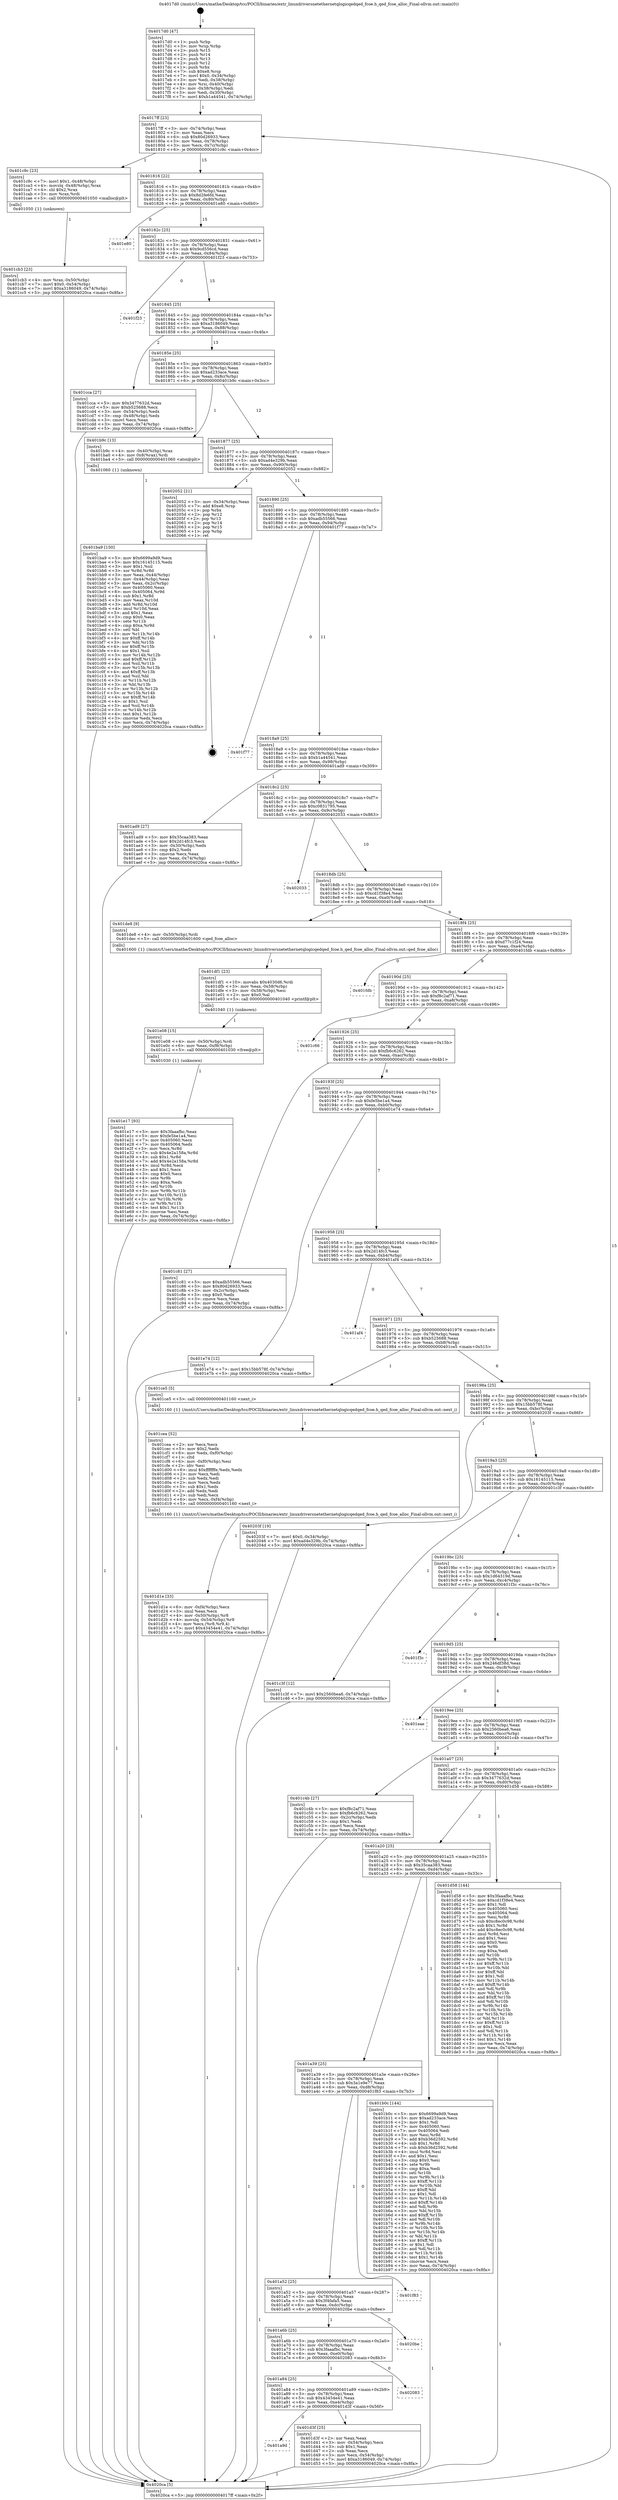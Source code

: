 digraph "0x4017d0" {
  label = "0x4017d0 (/mnt/c/Users/mathe/Desktop/tcc/POCII/binaries/extr_linuxdriversnetethernetqlogicqedqed_fcoe.h_qed_fcoe_alloc_Final-ollvm.out::main(0))"
  labelloc = "t"
  node[shape=record]

  Entry [label="",width=0.3,height=0.3,shape=circle,fillcolor=black,style=filled]
  "0x4017ff" [label="{
     0x4017ff [23]\l
     | [instrs]\l
     &nbsp;&nbsp;0x4017ff \<+3\>: mov -0x74(%rbp),%eax\l
     &nbsp;&nbsp;0x401802 \<+2\>: mov %eax,%ecx\l
     &nbsp;&nbsp;0x401804 \<+6\>: sub $0x80d26933,%ecx\l
     &nbsp;&nbsp;0x40180a \<+3\>: mov %eax,-0x78(%rbp)\l
     &nbsp;&nbsp;0x40180d \<+3\>: mov %ecx,-0x7c(%rbp)\l
     &nbsp;&nbsp;0x401810 \<+6\>: je 0000000000401c9c \<main+0x4cc\>\l
  }"]
  "0x401c9c" [label="{
     0x401c9c [23]\l
     | [instrs]\l
     &nbsp;&nbsp;0x401c9c \<+7\>: movl $0x1,-0x48(%rbp)\l
     &nbsp;&nbsp;0x401ca3 \<+4\>: movslq -0x48(%rbp),%rax\l
     &nbsp;&nbsp;0x401ca7 \<+4\>: shl $0x2,%rax\l
     &nbsp;&nbsp;0x401cab \<+3\>: mov %rax,%rdi\l
     &nbsp;&nbsp;0x401cae \<+5\>: call 0000000000401050 \<malloc@plt\>\l
     | [calls]\l
     &nbsp;&nbsp;0x401050 \{1\} (unknown)\l
  }"]
  "0x401816" [label="{
     0x401816 [22]\l
     | [instrs]\l
     &nbsp;&nbsp;0x401816 \<+5\>: jmp 000000000040181b \<main+0x4b\>\l
     &nbsp;&nbsp;0x40181b \<+3\>: mov -0x78(%rbp),%eax\l
     &nbsp;&nbsp;0x40181e \<+5\>: sub $0x8d2fe6fd,%eax\l
     &nbsp;&nbsp;0x401823 \<+3\>: mov %eax,-0x80(%rbp)\l
     &nbsp;&nbsp;0x401826 \<+6\>: je 0000000000401e80 \<main+0x6b0\>\l
  }"]
  Exit [label="",width=0.3,height=0.3,shape=circle,fillcolor=black,style=filled,peripheries=2]
  "0x401e80" [label="{
     0x401e80\l
  }", style=dashed]
  "0x40182c" [label="{
     0x40182c [25]\l
     | [instrs]\l
     &nbsp;&nbsp;0x40182c \<+5\>: jmp 0000000000401831 \<main+0x61\>\l
     &nbsp;&nbsp;0x401831 \<+3\>: mov -0x78(%rbp),%eax\l
     &nbsp;&nbsp;0x401834 \<+5\>: sub $0x9cd556cd,%eax\l
     &nbsp;&nbsp;0x401839 \<+6\>: mov %eax,-0x84(%rbp)\l
     &nbsp;&nbsp;0x40183f \<+6\>: je 0000000000401f23 \<main+0x753\>\l
  }"]
  "0x401e17" [label="{
     0x401e17 [93]\l
     | [instrs]\l
     &nbsp;&nbsp;0x401e17 \<+5\>: mov $0x3faaafbc,%eax\l
     &nbsp;&nbsp;0x401e1c \<+5\>: mov $0xfe5be1a4,%esi\l
     &nbsp;&nbsp;0x401e21 \<+7\>: mov 0x405060,%ecx\l
     &nbsp;&nbsp;0x401e28 \<+7\>: mov 0x405064,%edx\l
     &nbsp;&nbsp;0x401e2f \<+3\>: mov %ecx,%r8d\l
     &nbsp;&nbsp;0x401e32 \<+7\>: sub $0x4e2a158a,%r8d\l
     &nbsp;&nbsp;0x401e39 \<+4\>: sub $0x1,%r8d\l
     &nbsp;&nbsp;0x401e3d \<+7\>: add $0x4e2a158a,%r8d\l
     &nbsp;&nbsp;0x401e44 \<+4\>: imul %r8d,%ecx\l
     &nbsp;&nbsp;0x401e48 \<+3\>: and $0x1,%ecx\l
     &nbsp;&nbsp;0x401e4b \<+3\>: cmp $0x0,%ecx\l
     &nbsp;&nbsp;0x401e4e \<+4\>: sete %r9b\l
     &nbsp;&nbsp;0x401e52 \<+3\>: cmp $0xa,%edx\l
     &nbsp;&nbsp;0x401e55 \<+4\>: setl %r10b\l
     &nbsp;&nbsp;0x401e59 \<+3\>: mov %r9b,%r11b\l
     &nbsp;&nbsp;0x401e5c \<+3\>: and %r10b,%r11b\l
     &nbsp;&nbsp;0x401e5f \<+3\>: xor %r10b,%r9b\l
     &nbsp;&nbsp;0x401e62 \<+3\>: or %r9b,%r11b\l
     &nbsp;&nbsp;0x401e65 \<+4\>: test $0x1,%r11b\l
     &nbsp;&nbsp;0x401e69 \<+3\>: cmovne %esi,%eax\l
     &nbsp;&nbsp;0x401e6c \<+3\>: mov %eax,-0x74(%rbp)\l
     &nbsp;&nbsp;0x401e6f \<+5\>: jmp 00000000004020ca \<main+0x8fa\>\l
  }"]
  "0x401f23" [label="{
     0x401f23\l
  }", style=dashed]
  "0x401845" [label="{
     0x401845 [25]\l
     | [instrs]\l
     &nbsp;&nbsp;0x401845 \<+5\>: jmp 000000000040184a \<main+0x7a\>\l
     &nbsp;&nbsp;0x40184a \<+3\>: mov -0x78(%rbp),%eax\l
     &nbsp;&nbsp;0x40184d \<+5\>: sub $0xa3186049,%eax\l
     &nbsp;&nbsp;0x401852 \<+6\>: mov %eax,-0x88(%rbp)\l
     &nbsp;&nbsp;0x401858 \<+6\>: je 0000000000401cca \<main+0x4fa\>\l
  }"]
  "0x401e08" [label="{
     0x401e08 [15]\l
     | [instrs]\l
     &nbsp;&nbsp;0x401e08 \<+4\>: mov -0x50(%rbp),%rdi\l
     &nbsp;&nbsp;0x401e0c \<+6\>: mov %eax,-0xf8(%rbp)\l
     &nbsp;&nbsp;0x401e12 \<+5\>: call 0000000000401030 \<free@plt\>\l
     | [calls]\l
     &nbsp;&nbsp;0x401030 \{1\} (unknown)\l
  }"]
  "0x401cca" [label="{
     0x401cca [27]\l
     | [instrs]\l
     &nbsp;&nbsp;0x401cca \<+5\>: mov $0x3477632d,%eax\l
     &nbsp;&nbsp;0x401ccf \<+5\>: mov $0xb525688,%ecx\l
     &nbsp;&nbsp;0x401cd4 \<+3\>: mov -0x54(%rbp),%edx\l
     &nbsp;&nbsp;0x401cd7 \<+3\>: cmp -0x48(%rbp),%edx\l
     &nbsp;&nbsp;0x401cda \<+3\>: cmovl %ecx,%eax\l
     &nbsp;&nbsp;0x401cdd \<+3\>: mov %eax,-0x74(%rbp)\l
     &nbsp;&nbsp;0x401ce0 \<+5\>: jmp 00000000004020ca \<main+0x8fa\>\l
  }"]
  "0x40185e" [label="{
     0x40185e [25]\l
     | [instrs]\l
     &nbsp;&nbsp;0x40185e \<+5\>: jmp 0000000000401863 \<main+0x93\>\l
     &nbsp;&nbsp;0x401863 \<+3\>: mov -0x78(%rbp),%eax\l
     &nbsp;&nbsp;0x401866 \<+5\>: sub $0xad233ace,%eax\l
     &nbsp;&nbsp;0x40186b \<+6\>: mov %eax,-0x8c(%rbp)\l
     &nbsp;&nbsp;0x401871 \<+6\>: je 0000000000401b9c \<main+0x3cc\>\l
  }"]
  "0x401df1" [label="{
     0x401df1 [23]\l
     | [instrs]\l
     &nbsp;&nbsp;0x401df1 \<+10\>: movabs $0x4030d6,%rdi\l
     &nbsp;&nbsp;0x401dfb \<+3\>: mov %eax,-0x58(%rbp)\l
     &nbsp;&nbsp;0x401dfe \<+3\>: mov -0x58(%rbp),%esi\l
     &nbsp;&nbsp;0x401e01 \<+2\>: mov $0x0,%al\l
     &nbsp;&nbsp;0x401e03 \<+5\>: call 0000000000401040 \<printf@plt\>\l
     | [calls]\l
     &nbsp;&nbsp;0x401040 \{1\} (unknown)\l
  }"]
  "0x401b9c" [label="{
     0x401b9c [13]\l
     | [instrs]\l
     &nbsp;&nbsp;0x401b9c \<+4\>: mov -0x40(%rbp),%rax\l
     &nbsp;&nbsp;0x401ba0 \<+4\>: mov 0x8(%rax),%rdi\l
     &nbsp;&nbsp;0x401ba4 \<+5\>: call 0000000000401060 \<atoi@plt\>\l
     | [calls]\l
     &nbsp;&nbsp;0x401060 \{1\} (unknown)\l
  }"]
  "0x401877" [label="{
     0x401877 [25]\l
     | [instrs]\l
     &nbsp;&nbsp;0x401877 \<+5\>: jmp 000000000040187c \<main+0xac\>\l
     &nbsp;&nbsp;0x40187c \<+3\>: mov -0x78(%rbp),%eax\l
     &nbsp;&nbsp;0x40187f \<+5\>: sub $0xad4e329b,%eax\l
     &nbsp;&nbsp;0x401884 \<+6\>: mov %eax,-0x90(%rbp)\l
     &nbsp;&nbsp;0x40188a \<+6\>: je 0000000000402052 \<main+0x882\>\l
  }"]
  "0x401a9d" [label="{
     0x401a9d\l
  }", style=dashed]
  "0x402052" [label="{
     0x402052 [21]\l
     | [instrs]\l
     &nbsp;&nbsp;0x402052 \<+3\>: mov -0x34(%rbp),%eax\l
     &nbsp;&nbsp;0x402055 \<+7\>: add $0xe8,%rsp\l
     &nbsp;&nbsp;0x40205c \<+1\>: pop %rbx\l
     &nbsp;&nbsp;0x40205d \<+2\>: pop %r12\l
     &nbsp;&nbsp;0x40205f \<+2\>: pop %r13\l
     &nbsp;&nbsp;0x402061 \<+2\>: pop %r14\l
     &nbsp;&nbsp;0x402063 \<+2\>: pop %r15\l
     &nbsp;&nbsp;0x402065 \<+1\>: pop %rbp\l
     &nbsp;&nbsp;0x402066 \<+1\>: ret\l
  }"]
  "0x401890" [label="{
     0x401890 [25]\l
     | [instrs]\l
     &nbsp;&nbsp;0x401890 \<+5\>: jmp 0000000000401895 \<main+0xc5\>\l
     &nbsp;&nbsp;0x401895 \<+3\>: mov -0x78(%rbp),%eax\l
     &nbsp;&nbsp;0x401898 \<+5\>: sub $0xadb55566,%eax\l
     &nbsp;&nbsp;0x40189d \<+6\>: mov %eax,-0x94(%rbp)\l
     &nbsp;&nbsp;0x4018a3 \<+6\>: je 0000000000401f77 \<main+0x7a7\>\l
  }"]
  "0x401d3f" [label="{
     0x401d3f [25]\l
     | [instrs]\l
     &nbsp;&nbsp;0x401d3f \<+2\>: xor %eax,%eax\l
     &nbsp;&nbsp;0x401d41 \<+3\>: mov -0x54(%rbp),%ecx\l
     &nbsp;&nbsp;0x401d44 \<+3\>: sub $0x1,%eax\l
     &nbsp;&nbsp;0x401d47 \<+2\>: sub %eax,%ecx\l
     &nbsp;&nbsp;0x401d49 \<+3\>: mov %ecx,-0x54(%rbp)\l
     &nbsp;&nbsp;0x401d4c \<+7\>: movl $0xa3186049,-0x74(%rbp)\l
     &nbsp;&nbsp;0x401d53 \<+5\>: jmp 00000000004020ca \<main+0x8fa\>\l
  }"]
  "0x401f77" [label="{
     0x401f77\l
  }", style=dashed]
  "0x4018a9" [label="{
     0x4018a9 [25]\l
     | [instrs]\l
     &nbsp;&nbsp;0x4018a9 \<+5\>: jmp 00000000004018ae \<main+0xde\>\l
     &nbsp;&nbsp;0x4018ae \<+3\>: mov -0x78(%rbp),%eax\l
     &nbsp;&nbsp;0x4018b1 \<+5\>: sub $0xb1a44541,%eax\l
     &nbsp;&nbsp;0x4018b6 \<+6\>: mov %eax,-0x98(%rbp)\l
     &nbsp;&nbsp;0x4018bc \<+6\>: je 0000000000401ad9 \<main+0x309\>\l
  }"]
  "0x401a84" [label="{
     0x401a84 [25]\l
     | [instrs]\l
     &nbsp;&nbsp;0x401a84 \<+5\>: jmp 0000000000401a89 \<main+0x2b9\>\l
     &nbsp;&nbsp;0x401a89 \<+3\>: mov -0x78(%rbp),%eax\l
     &nbsp;&nbsp;0x401a8c \<+5\>: sub $0x43454e41,%eax\l
     &nbsp;&nbsp;0x401a91 \<+6\>: mov %eax,-0xe4(%rbp)\l
     &nbsp;&nbsp;0x401a97 \<+6\>: je 0000000000401d3f \<main+0x56f\>\l
  }"]
  "0x401ad9" [label="{
     0x401ad9 [27]\l
     | [instrs]\l
     &nbsp;&nbsp;0x401ad9 \<+5\>: mov $0x35caa383,%eax\l
     &nbsp;&nbsp;0x401ade \<+5\>: mov $0x2d14fc3,%ecx\l
     &nbsp;&nbsp;0x401ae3 \<+3\>: mov -0x30(%rbp),%edx\l
     &nbsp;&nbsp;0x401ae6 \<+3\>: cmp $0x2,%edx\l
     &nbsp;&nbsp;0x401ae9 \<+3\>: cmovne %ecx,%eax\l
     &nbsp;&nbsp;0x401aec \<+3\>: mov %eax,-0x74(%rbp)\l
     &nbsp;&nbsp;0x401aef \<+5\>: jmp 00000000004020ca \<main+0x8fa\>\l
  }"]
  "0x4018c2" [label="{
     0x4018c2 [25]\l
     | [instrs]\l
     &nbsp;&nbsp;0x4018c2 \<+5\>: jmp 00000000004018c7 \<main+0xf7\>\l
     &nbsp;&nbsp;0x4018c7 \<+3\>: mov -0x78(%rbp),%eax\l
     &nbsp;&nbsp;0x4018ca \<+5\>: sub $0xc0831795,%eax\l
     &nbsp;&nbsp;0x4018cf \<+6\>: mov %eax,-0x9c(%rbp)\l
     &nbsp;&nbsp;0x4018d5 \<+6\>: je 0000000000402033 \<main+0x863\>\l
  }"]
  "0x4020ca" [label="{
     0x4020ca [5]\l
     | [instrs]\l
     &nbsp;&nbsp;0x4020ca \<+5\>: jmp 00000000004017ff \<main+0x2f\>\l
  }"]
  "0x4017d0" [label="{
     0x4017d0 [47]\l
     | [instrs]\l
     &nbsp;&nbsp;0x4017d0 \<+1\>: push %rbp\l
     &nbsp;&nbsp;0x4017d1 \<+3\>: mov %rsp,%rbp\l
     &nbsp;&nbsp;0x4017d4 \<+2\>: push %r15\l
     &nbsp;&nbsp;0x4017d6 \<+2\>: push %r14\l
     &nbsp;&nbsp;0x4017d8 \<+2\>: push %r13\l
     &nbsp;&nbsp;0x4017da \<+2\>: push %r12\l
     &nbsp;&nbsp;0x4017dc \<+1\>: push %rbx\l
     &nbsp;&nbsp;0x4017dd \<+7\>: sub $0xe8,%rsp\l
     &nbsp;&nbsp;0x4017e4 \<+7\>: movl $0x0,-0x34(%rbp)\l
     &nbsp;&nbsp;0x4017eb \<+3\>: mov %edi,-0x38(%rbp)\l
     &nbsp;&nbsp;0x4017ee \<+4\>: mov %rsi,-0x40(%rbp)\l
     &nbsp;&nbsp;0x4017f2 \<+3\>: mov -0x38(%rbp),%edi\l
     &nbsp;&nbsp;0x4017f5 \<+3\>: mov %edi,-0x30(%rbp)\l
     &nbsp;&nbsp;0x4017f8 \<+7\>: movl $0xb1a44541,-0x74(%rbp)\l
  }"]
  "0x402083" [label="{
     0x402083\l
  }", style=dashed]
  "0x402033" [label="{
     0x402033\l
  }", style=dashed]
  "0x4018db" [label="{
     0x4018db [25]\l
     | [instrs]\l
     &nbsp;&nbsp;0x4018db \<+5\>: jmp 00000000004018e0 \<main+0x110\>\l
     &nbsp;&nbsp;0x4018e0 \<+3\>: mov -0x78(%rbp),%eax\l
     &nbsp;&nbsp;0x4018e3 \<+5\>: sub $0xcd1f38e4,%eax\l
     &nbsp;&nbsp;0x4018e8 \<+6\>: mov %eax,-0xa0(%rbp)\l
     &nbsp;&nbsp;0x4018ee \<+6\>: je 0000000000401de8 \<main+0x618\>\l
  }"]
  "0x401a6b" [label="{
     0x401a6b [25]\l
     | [instrs]\l
     &nbsp;&nbsp;0x401a6b \<+5\>: jmp 0000000000401a70 \<main+0x2a0\>\l
     &nbsp;&nbsp;0x401a70 \<+3\>: mov -0x78(%rbp),%eax\l
     &nbsp;&nbsp;0x401a73 \<+5\>: sub $0x3faaafbc,%eax\l
     &nbsp;&nbsp;0x401a78 \<+6\>: mov %eax,-0xe0(%rbp)\l
     &nbsp;&nbsp;0x401a7e \<+6\>: je 0000000000402083 \<main+0x8b3\>\l
  }"]
  "0x401de8" [label="{
     0x401de8 [9]\l
     | [instrs]\l
     &nbsp;&nbsp;0x401de8 \<+4\>: mov -0x50(%rbp),%rdi\l
     &nbsp;&nbsp;0x401dec \<+5\>: call 0000000000401600 \<qed_fcoe_alloc\>\l
     | [calls]\l
     &nbsp;&nbsp;0x401600 \{1\} (/mnt/c/Users/mathe/Desktop/tcc/POCII/binaries/extr_linuxdriversnetethernetqlogicqedqed_fcoe.h_qed_fcoe_alloc_Final-ollvm.out::qed_fcoe_alloc)\l
  }"]
  "0x4018f4" [label="{
     0x4018f4 [25]\l
     | [instrs]\l
     &nbsp;&nbsp;0x4018f4 \<+5\>: jmp 00000000004018f9 \<main+0x129\>\l
     &nbsp;&nbsp;0x4018f9 \<+3\>: mov -0x78(%rbp),%eax\l
     &nbsp;&nbsp;0x4018fc \<+5\>: sub $0xd77c1f24,%eax\l
     &nbsp;&nbsp;0x401901 \<+6\>: mov %eax,-0xa4(%rbp)\l
     &nbsp;&nbsp;0x401907 \<+6\>: je 0000000000401fdb \<main+0x80b\>\l
  }"]
  "0x4020be" [label="{
     0x4020be\l
  }", style=dashed]
  "0x401fdb" [label="{
     0x401fdb\l
  }", style=dashed]
  "0x40190d" [label="{
     0x40190d [25]\l
     | [instrs]\l
     &nbsp;&nbsp;0x40190d \<+5\>: jmp 0000000000401912 \<main+0x142\>\l
     &nbsp;&nbsp;0x401912 \<+3\>: mov -0x78(%rbp),%eax\l
     &nbsp;&nbsp;0x401915 \<+5\>: sub $0xf8c2af71,%eax\l
     &nbsp;&nbsp;0x40191a \<+6\>: mov %eax,-0xa8(%rbp)\l
     &nbsp;&nbsp;0x401920 \<+6\>: je 0000000000401c66 \<main+0x496\>\l
  }"]
  "0x401a52" [label="{
     0x401a52 [25]\l
     | [instrs]\l
     &nbsp;&nbsp;0x401a52 \<+5\>: jmp 0000000000401a57 \<main+0x287\>\l
     &nbsp;&nbsp;0x401a57 \<+3\>: mov -0x78(%rbp),%eax\l
     &nbsp;&nbsp;0x401a5a \<+5\>: sub $0x3f4fafa5,%eax\l
     &nbsp;&nbsp;0x401a5f \<+6\>: mov %eax,-0xdc(%rbp)\l
     &nbsp;&nbsp;0x401a65 \<+6\>: je 00000000004020be \<main+0x8ee\>\l
  }"]
  "0x401c66" [label="{
     0x401c66\l
  }", style=dashed]
  "0x401926" [label="{
     0x401926 [25]\l
     | [instrs]\l
     &nbsp;&nbsp;0x401926 \<+5\>: jmp 000000000040192b \<main+0x15b\>\l
     &nbsp;&nbsp;0x40192b \<+3\>: mov -0x78(%rbp),%eax\l
     &nbsp;&nbsp;0x40192e \<+5\>: sub $0xfb6c6262,%eax\l
     &nbsp;&nbsp;0x401933 \<+6\>: mov %eax,-0xac(%rbp)\l
     &nbsp;&nbsp;0x401939 \<+6\>: je 0000000000401c81 \<main+0x4b1\>\l
  }"]
  "0x401f83" [label="{
     0x401f83\l
  }", style=dashed]
  "0x401c81" [label="{
     0x401c81 [27]\l
     | [instrs]\l
     &nbsp;&nbsp;0x401c81 \<+5\>: mov $0xadb55566,%eax\l
     &nbsp;&nbsp;0x401c86 \<+5\>: mov $0x80d26933,%ecx\l
     &nbsp;&nbsp;0x401c8b \<+3\>: mov -0x2c(%rbp),%edx\l
     &nbsp;&nbsp;0x401c8e \<+3\>: cmp $0x0,%edx\l
     &nbsp;&nbsp;0x401c91 \<+3\>: cmove %ecx,%eax\l
     &nbsp;&nbsp;0x401c94 \<+3\>: mov %eax,-0x74(%rbp)\l
     &nbsp;&nbsp;0x401c97 \<+5\>: jmp 00000000004020ca \<main+0x8fa\>\l
  }"]
  "0x40193f" [label="{
     0x40193f [25]\l
     | [instrs]\l
     &nbsp;&nbsp;0x40193f \<+5\>: jmp 0000000000401944 \<main+0x174\>\l
     &nbsp;&nbsp;0x401944 \<+3\>: mov -0x78(%rbp),%eax\l
     &nbsp;&nbsp;0x401947 \<+5\>: sub $0xfe5be1a4,%eax\l
     &nbsp;&nbsp;0x40194c \<+6\>: mov %eax,-0xb0(%rbp)\l
     &nbsp;&nbsp;0x401952 \<+6\>: je 0000000000401e74 \<main+0x6a4\>\l
  }"]
  "0x401d1e" [label="{
     0x401d1e [33]\l
     | [instrs]\l
     &nbsp;&nbsp;0x401d1e \<+6\>: mov -0xf4(%rbp),%ecx\l
     &nbsp;&nbsp;0x401d24 \<+3\>: imul %eax,%ecx\l
     &nbsp;&nbsp;0x401d27 \<+4\>: mov -0x50(%rbp),%r8\l
     &nbsp;&nbsp;0x401d2b \<+4\>: movslq -0x54(%rbp),%r9\l
     &nbsp;&nbsp;0x401d2f \<+4\>: mov %ecx,(%r8,%r9,4)\l
     &nbsp;&nbsp;0x401d33 \<+7\>: movl $0x43454e41,-0x74(%rbp)\l
     &nbsp;&nbsp;0x401d3a \<+5\>: jmp 00000000004020ca \<main+0x8fa\>\l
  }"]
  "0x401e74" [label="{
     0x401e74 [12]\l
     | [instrs]\l
     &nbsp;&nbsp;0x401e74 \<+7\>: movl $0x15bb578f,-0x74(%rbp)\l
     &nbsp;&nbsp;0x401e7b \<+5\>: jmp 00000000004020ca \<main+0x8fa\>\l
  }"]
  "0x401958" [label="{
     0x401958 [25]\l
     | [instrs]\l
     &nbsp;&nbsp;0x401958 \<+5\>: jmp 000000000040195d \<main+0x18d\>\l
     &nbsp;&nbsp;0x40195d \<+3\>: mov -0x78(%rbp),%eax\l
     &nbsp;&nbsp;0x401960 \<+5\>: sub $0x2d14fc3,%eax\l
     &nbsp;&nbsp;0x401965 \<+6\>: mov %eax,-0xb4(%rbp)\l
     &nbsp;&nbsp;0x40196b \<+6\>: je 0000000000401af4 \<main+0x324\>\l
  }"]
  "0x401cea" [label="{
     0x401cea [52]\l
     | [instrs]\l
     &nbsp;&nbsp;0x401cea \<+2\>: xor %ecx,%ecx\l
     &nbsp;&nbsp;0x401cec \<+5\>: mov $0x2,%edx\l
     &nbsp;&nbsp;0x401cf1 \<+6\>: mov %edx,-0xf0(%rbp)\l
     &nbsp;&nbsp;0x401cf7 \<+1\>: cltd\l
     &nbsp;&nbsp;0x401cf8 \<+6\>: mov -0xf0(%rbp),%esi\l
     &nbsp;&nbsp;0x401cfe \<+2\>: idiv %esi\l
     &nbsp;&nbsp;0x401d00 \<+6\>: imul $0xfffffffe,%edx,%edx\l
     &nbsp;&nbsp;0x401d06 \<+2\>: mov %ecx,%edi\l
     &nbsp;&nbsp;0x401d08 \<+2\>: sub %edx,%edi\l
     &nbsp;&nbsp;0x401d0a \<+2\>: mov %ecx,%edx\l
     &nbsp;&nbsp;0x401d0c \<+3\>: sub $0x1,%edx\l
     &nbsp;&nbsp;0x401d0f \<+2\>: add %edx,%edi\l
     &nbsp;&nbsp;0x401d11 \<+2\>: sub %edi,%ecx\l
     &nbsp;&nbsp;0x401d13 \<+6\>: mov %ecx,-0xf4(%rbp)\l
     &nbsp;&nbsp;0x401d19 \<+5\>: call 0000000000401160 \<next_i\>\l
     | [calls]\l
     &nbsp;&nbsp;0x401160 \{1\} (/mnt/c/Users/mathe/Desktop/tcc/POCII/binaries/extr_linuxdriversnetethernetqlogicqedqed_fcoe.h_qed_fcoe_alloc_Final-ollvm.out::next_i)\l
  }"]
  "0x401af4" [label="{
     0x401af4\l
  }", style=dashed]
  "0x401971" [label="{
     0x401971 [25]\l
     | [instrs]\l
     &nbsp;&nbsp;0x401971 \<+5\>: jmp 0000000000401976 \<main+0x1a6\>\l
     &nbsp;&nbsp;0x401976 \<+3\>: mov -0x78(%rbp),%eax\l
     &nbsp;&nbsp;0x401979 \<+5\>: sub $0xb525688,%eax\l
     &nbsp;&nbsp;0x40197e \<+6\>: mov %eax,-0xb8(%rbp)\l
     &nbsp;&nbsp;0x401984 \<+6\>: je 0000000000401ce5 \<main+0x515\>\l
  }"]
  "0x401cb3" [label="{
     0x401cb3 [23]\l
     | [instrs]\l
     &nbsp;&nbsp;0x401cb3 \<+4\>: mov %rax,-0x50(%rbp)\l
     &nbsp;&nbsp;0x401cb7 \<+7\>: movl $0x0,-0x54(%rbp)\l
     &nbsp;&nbsp;0x401cbe \<+7\>: movl $0xa3186049,-0x74(%rbp)\l
     &nbsp;&nbsp;0x401cc5 \<+5\>: jmp 00000000004020ca \<main+0x8fa\>\l
  }"]
  "0x401ce5" [label="{
     0x401ce5 [5]\l
     | [instrs]\l
     &nbsp;&nbsp;0x401ce5 \<+5\>: call 0000000000401160 \<next_i\>\l
     | [calls]\l
     &nbsp;&nbsp;0x401160 \{1\} (/mnt/c/Users/mathe/Desktop/tcc/POCII/binaries/extr_linuxdriversnetethernetqlogicqedqed_fcoe.h_qed_fcoe_alloc_Final-ollvm.out::next_i)\l
  }"]
  "0x40198a" [label="{
     0x40198a [25]\l
     | [instrs]\l
     &nbsp;&nbsp;0x40198a \<+5\>: jmp 000000000040198f \<main+0x1bf\>\l
     &nbsp;&nbsp;0x40198f \<+3\>: mov -0x78(%rbp),%eax\l
     &nbsp;&nbsp;0x401992 \<+5\>: sub $0x15bb578f,%eax\l
     &nbsp;&nbsp;0x401997 \<+6\>: mov %eax,-0xbc(%rbp)\l
     &nbsp;&nbsp;0x40199d \<+6\>: je 000000000040203f \<main+0x86f\>\l
  }"]
  "0x401ba9" [label="{
     0x401ba9 [150]\l
     | [instrs]\l
     &nbsp;&nbsp;0x401ba9 \<+5\>: mov $0x6699a9d9,%ecx\l
     &nbsp;&nbsp;0x401bae \<+5\>: mov $0x16145115,%edx\l
     &nbsp;&nbsp;0x401bb3 \<+3\>: mov $0x1,%sil\l
     &nbsp;&nbsp;0x401bb6 \<+3\>: xor %r8d,%r8d\l
     &nbsp;&nbsp;0x401bb9 \<+3\>: mov %eax,-0x44(%rbp)\l
     &nbsp;&nbsp;0x401bbc \<+3\>: mov -0x44(%rbp),%eax\l
     &nbsp;&nbsp;0x401bbf \<+3\>: mov %eax,-0x2c(%rbp)\l
     &nbsp;&nbsp;0x401bc2 \<+7\>: mov 0x405060,%eax\l
     &nbsp;&nbsp;0x401bc9 \<+8\>: mov 0x405064,%r9d\l
     &nbsp;&nbsp;0x401bd1 \<+4\>: sub $0x1,%r8d\l
     &nbsp;&nbsp;0x401bd5 \<+3\>: mov %eax,%r10d\l
     &nbsp;&nbsp;0x401bd8 \<+3\>: add %r8d,%r10d\l
     &nbsp;&nbsp;0x401bdb \<+4\>: imul %r10d,%eax\l
     &nbsp;&nbsp;0x401bdf \<+3\>: and $0x1,%eax\l
     &nbsp;&nbsp;0x401be2 \<+3\>: cmp $0x0,%eax\l
     &nbsp;&nbsp;0x401be5 \<+4\>: sete %r11b\l
     &nbsp;&nbsp;0x401be9 \<+4\>: cmp $0xa,%r9d\l
     &nbsp;&nbsp;0x401bed \<+3\>: setl %bl\l
     &nbsp;&nbsp;0x401bf0 \<+3\>: mov %r11b,%r14b\l
     &nbsp;&nbsp;0x401bf3 \<+4\>: xor $0xff,%r14b\l
     &nbsp;&nbsp;0x401bf7 \<+3\>: mov %bl,%r15b\l
     &nbsp;&nbsp;0x401bfa \<+4\>: xor $0xff,%r15b\l
     &nbsp;&nbsp;0x401bfe \<+4\>: xor $0x1,%sil\l
     &nbsp;&nbsp;0x401c02 \<+3\>: mov %r14b,%r12b\l
     &nbsp;&nbsp;0x401c05 \<+4\>: and $0xff,%r12b\l
     &nbsp;&nbsp;0x401c09 \<+3\>: and %sil,%r11b\l
     &nbsp;&nbsp;0x401c0c \<+3\>: mov %r15b,%r13b\l
     &nbsp;&nbsp;0x401c0f \<+4\>: and $0xff,%r13b\l
     &nbsp;&nbsp;0x401c13 \<+3\>: and %sil,%bl\l
     &nbsp;&nbsp;0x401c16 \<+3\>: or %r11b,%r12b\l
     &nbsp;&nbsp;0x401c19 \<+3\>: or %bl,%r13b\l
     &nbsp;&nbsp;0x401c1c \<+3\>: xor %r13b,%r12b\l
     &nbsp;&nbsp;0x401c1f \<+3\>: or %r15b,%r14b\l
     &nbsp;&nbsp;0x401c22 \<+4\>: xor $0xff,%r14b\l
     &nbsp;&nbsp;0x401c26 \<+4\>: or $0x1,%sil\l
     &nbsp;&nbsp;0x401c2a \<+3\>: and %sil,%r14b\l
     &nbsp;&nbsp;0x401c2d \<+3\>: or %r14b,%r12b\l
     &nbsp;&nbsp;0x401c30 \<+4\>: test $0x1,%r12b\l
     &nbsp;&nbsp;0x401c34 \<+3\>: cmovne %edx,%ecx\l
     &nbsp;&nbsp;0x401c37 \<+3\>: mov %ecx,-0x74(%rbp)\l
     &nbsp;&nbsp;0x401c3a \<+5\>: jmp 00000000004020ca \<main+0x8fa\>\l
  }"]
  "0x40203f" [label="{
     0x40203f [19]\l
     | [instrs]\l
     &nbsp;&nbsp;0x40203f \<+7\>: movl $0x0,-0x34(%rbp)\l
     &nbsp;&nbsp;0x402046 \<+7\>: movl $0xad4e329b,-0x74(%rbp)\l
     &nbsp;&nbsp;0x40204d \<+5\>: jmp 00000000004020ca \<main+0x8fa\>\l
  }"]
  "0x4019a3" [label="{
     0x4019a3 [25]\l
     | [instrs]\l
     &nbsp;&nbsp;0x4019a3 \<+5\>: jmp 00000000004019a8 \<main+0x1d8\>\l
     &nbsp;&nbsp;0x4019a8 \<+3\>: mov -0x78(%rbp),%eax\l
     &nbsp;&nbsp;0x4019ab \<+5\>: sub $0x16145115,%eax\l
     &nbsp;&nbsp;0x4019b0 \<+6\>: mov %eax,-0xc0(%rbp)\l
     &nbsp;&nbsp;0x4019b6 \<+6\>: je 0000000000401c3f \<main+0x46f\>\l
  }"]
  "0x401a39" [label="{
     0x401a39 [25]\l
     | [instrs]\l
     &nbsp;&nbsp;0x401a39 \<+5\>: jmp 0000000000401a3e \<main+0x26e\>\l
     &nbsp;&nbsp;0x401a3e \<+3\>: mov -0x78(%rbp),%eax\l
     &nbsp;&nbsp;0x401a41 \<+5\>: sub $0x3a1e9e77,%eax\l
     &nbsp;&nbsp;0x401a46 \<+6\>: mov %eax,-0xd8(%rbp)\l
     &nbsp;&nbsp;0x401a4c \<+6\>: je 0000000000401f83 \<main+0x7b3\>\l
  }"]
  "0x401c3f" [label="{
     0x401c3f [12]\l
     | [instrs]\l
     &nbsp;&nbsp;0x401c3f \<+7\>: movl $0x2560bea6,-0x74(%rbp)\l
     &nbsp;&nbsp;0x401c46 \<+5\>: jmp 00000000004020ca \<main+0x8fa\>\l
  }"]
  "0x4019bc" [label="{
     0x4019bc [25]\l
     | [instrs]\l
     &nbsp;&nbsp;0x4019bc \<+5\>: jmp 00000000004019c1 \<main+0x1f1\>\l
     &nbsp;&nbsp;0x4019c1 \<+3\>: mov -0x78(%rbp),%eax\l
     &nbsp;&nbsp;0x4019c4 \<+5\>: sub $0x1d64319d,%eax\l
     &nbsp;&nbsp;0x4019c9 \<+6\>: mov %eax,-0xc4(%rbp)\l
     &nbsp;&nbsp;0x4019cf \<+6\>: je 0000000000401f3c \<main+0x76c\>\l
  }"]
  "0x401b0c" [label="{
     0x401b0c [144]\l
     | [instrs]\l
     &nbsp;&nbsp;0x401b0c \<+5\>: mov $0x6699a9d9,%eax\l
     &nbsp;&nbsp;0x401b11 \<+5\>: mov $0xad233ace,%ecx\l
     &nbsp;&nbsp;0x401b16 \<+2\>: mov $0x1,%dl\l
     &nbsp;&nbsp;0x401b18 \<+7\>: mov 0x405060,%esi\l
     &nbsp;&nbsp;0x401b1f \<+7\>: mov 0x405064,%edi\l
     &nbsp;&nbsp;0x401b26 \<+3\>: mov %esi,%r8d\l
     &nbsp;&nbsp;0x401b29 \<+7\>: add $0xb36d2592,%r8d\l
     &nbsp;&nbsp;0x401b30 \<+4\>: sub $0x1,%r8d\l
     &nbsp;&nbsp;0x401b34 \<+7\>: sub $0xb36d2592,%r8d\l
     &nbsp;&nbsp;0x401b3b \<+4\>: imul %r8d,%esi\l
     &nbsp;&nbsp;0x401b3f \<+3\>: and $0x1,%esi\l
     &nbsp;&nbsp;0x401b42 \<+3\>: cmp $0x0,%esi\l
     &nbsp;&nbsp;0x401b45 \<+4\>: sete %r9b\l
     &nbsp;&nbsp;0x401b49 \<+3\>: cmp $0xa,%edi\l
     &nbsp;&nbsp;0x401b4c \<+4\>: setl %r10b\l
     &nbsp;&nbsp;0x401b50 \<+3\>: mov %r9b,%r11b\l
     &nbsp;&nbsp;0x401b53 \<+4\>: xor $0xff,%r11b\l
     &nbsp;&nbsp;0x401b57 \<+3\>: mov %r10b,%bl\l
     &nbsp;&nbsp;0x401b5a \<+3\>: xor $0xff,%bl\l
     &nbsp;&nbsp;0x401b5d \<+3\>: xor $0x1,%dl\l
     &nbsp;&nbsp;0x401b60 \<+3\>: mov %r11b,%r14b\l
     &nbsp;&nbsp;0x401b63 \<+4\>: and $0xff,%r14b\l
     &nbsp;&nbsp;0x401b67 \<+3\>: and %dl,%r9b\l
     &nbsp;&nbsp;0x401b6a \<+3\>: mov %bl,%r15b\l
     &nbsp;&nbsp;0x401b6d \<+4\>: and $0xff,%r15b\l
     &nbsp;&nbsp;0x401b71 \<+3\>: and %dl,%r10b\l
     &nbsp;&nbsp;0x401b74 \<+3\>: or %r9b,%r14b\l
     &nbsp;&nbsp;0x401b77 \<+3\>: or %r10b,%r15b\l
     &nbsp;&nbsp;0x401b7a \<+3\>: xor %r15b,%r14b\l
     &nbsp;&nbsp;0x401b7d \<+3\>: or %bl,%r11b\l
     &nbsp;&nbsp;0x401b80 \<+4\>: xor $0xff,%r11b\l
     &nbsp;&nbsp;0x401b84 \<+3\>: or $0x1,%dl\l
     &nbsp;&nbsp;0x401b87 \<+3\>: and %dl,%r11b\l
     &nbsp;&nbsp;0x401b8a \<+3\>: or %r11b,%r14b\l
     &nbsp;&nbsp;0x401b8d \<+4\>: test $0x1,%r14b\l
     &nbsp;&nbsp;0x401b91 \<+3\>: cmovne %ecx,%eax\l
     &nbsp;&nbsp;0x401b94 \<+3\>: mov %eax,-0x74(%rbp)\l
     &nbsp;&nbsp;0x401b97 \<+5\>: jmp 00000000004020ca \<main+0x8fa\>\l
  }"]
  "0x401f3c" [label="{
     0x401f3c\l
  }", style=dashed]
  "0x4019d5" [label="{
     0x4019d5 [25]\l
     | [instrs]\l
     &nbsp;&nbsp;0x4019d5 \<+5\>: jmp 00000000004019da \<main+0x20a\>\l
     &nbsp;&nbsp;0x4019da \<+3\>: mov -0x78(%rbp),%eax\l
     &nbsp;&nbsp;0x4019dd \<+5\>: sub $0x246df38d,%eax\l
     &nbsp;&nbsp;0x4019e2 \<+6\>: mov %eax,-0xc8(%rbp)\l
     &nbsp;&nbsp;0x4019e8 \<+6\>: je 0000000000401eae \<main+0x6de\>\l
  }"]
  "0x401a20" [label="{
     0x401a20 [25]\l
     | [instrs]\l
     &nbsp;&nbsp;0x401a20 \<+5\>: jmp 0000000000401a25 \<main+0x255\>\l
     &nbsp;&nbsp;0x401a25 \<+3\>: mov -0x78(%rbp),%eax\l
     &nbsp;&nbsp;0x401a28 \<+5\>: sub $0x35caa383,%eax\l
     &nbsp;&nbsp;0x401a2d \<+6\>: mov %eax,-0xd4(%rbp)\l
     &nbsp;&nbsp;0x401a33 \<+6\>: je 0000000000401b0c \<main+0x33c\>\l
  }"]
  "0x401eae" [label="{
     0x401eae\l
  }", style=dashed]
  "0x4019ee" [label="{
     0x4019ee [25]\l
     | [instrs]\l
     &nbsp;&nbsp;0x4019ee \<+5\>: jmp 00000000004019f3 \<main+0x223\>\l
     &nbsp;&nbsp;0x4019f3 \<+3\>: mov -0x78(%rbp),%eax\l
     &nbsp;&nbsp;0x4019f6 \<+5\>: sub $0x2560bea6,%eax\l
     &nbsp;&nbsp;0x4019fb \<+6\>: mov %eax,-0xcc(%rbp)\l
     &nbsp;&nbsp;0x401a01 \<+6\>: je 0000000000401c4b \<main+0x47b\>\l
  }"]
  "0x401d58" [label="{
     0x401d58 [144]\l
     | [instrs]\l
     &nbsp;&nbsp;0x401d58 \<+5\>: mov $0x3faaafbc,%eax\l
     &nbsp;&nbsp;0x401d5d \<+5\>: mov $0xcd1f38e4,%ecx\l
     &nbsp;&nbsp;0x401d62 \<+2\>: mov $0x1,%dl\l
     &nbsp;&nbsp;0x401d64 \<+7\>: mov 0x405060,%esi\l
     &nbsp;&nbsp;0x401d6b \<+7\>: mov 0x405064,%edi\l
     &nbsp;&nbsp;0x401d72 \<+3\>: mov %esi,%r8d\l
     &nbsp;&nbsp;0x401d75 \<+7\>: sub $0xc8ec0c98,%r8d\l
     &nbsp;&nbsp;0x401d7c \<+4\>: sub $0x1,%r8d\l
     &nbsp;&nbsp;0x401d80 \<+7\>: add $0xc8ec0c98,%r8d\l
     &nbsp;&nbsp;0x401d87 \<+4\>: imul %r8d,%esi\l
     &nbsp;&nbsp;0x401d8b \<+3\>: and $0x1,%esi\l
     &nbsp;&nbsp;0x401d8e \<+3\>: cmp $0x0,%esi\l
     &nbsp;&nbsp;0x401d91 \<+4\>: sete %r9b\l
     &nbsp;&nbsp;0x401d95 \<+3\>: cmp $0xa,%edi\l
     &nbsp;&nbsp;0x401d98 \<+4\>: setl %r10b\l
     &nbsp;&nbsp;0x401d9c \<+3\>: mov %r9b,%r11b\l
     &nbsp;&nbsp;0x401d9f \<+4\>: xor $0xff,%r11b\l
     &nbsp;&nbsp;0x401da3 \<+3\>: mov %r10b,%bl\l
     &nbsp;&nbsp;0x401da6 \<+3\>: xor $0xff,%bl\l
     &nbsp;&nbsp;0x401da9 \<+3\>: xor $0x1,%dl\l
     &nbsp;&nbsp;0x401dac \<+3\>: mov %r11b,%r14b\l
     &nbsp;&nbsp;0x401daf \<+4\>: and $0xff,%r14b\l
     &nbsp;&nbsp;0x401db3 \<+3\>: and %dl,%r9b\l
     &nbsp;&nbsp;0x401db6 \<+3\>: mov %bl,%r15b\l
     &nbsp;&nbsp;0x401db9 \<+4\>: and $0xff,%r15b\l
     &nbsp;&nbsp;0x401dbd \<+3\>: and %dl,%r10b\l
     &nbsp;&nbsp;0x401dc0 \<+3\>: or %r9b,%r14b\l
     &nbsp;&nbsp;0x401dc3 \<+3\>: or %r10b,%r15b\l
     &nbsp;&nbsp;0x401dc6 \<+3\>: xor %r15b,%r14b\l
     &nbsp;&nbsp;0x401dc9 \<+3\>: or %bl,%r11b\l
     &nbsp;&nbsp;0x401dcc \<+4\>: xor $0xff,%r11b\l
     &nbsp;&nbsp;0x401dd0 \<+3\>: or $0x1,%dl\l
     &nbsp;&nbsp;0x401dd3 \<+3\>: and %dl,%r11b\l
     &nbsp;&nbsp;0x401dd6 \<+3\>: or %r11b,%r14b\l
     &nbsp;&nbsp;0x401dd9 \<+4\>: test $0x1,%r14b\l
     &nbsp;&nbsp;0x401ddd \<+3\>: cmovne %ecx,%eax\l
     &nbsp;&nbsp;0x401de0 \<+3\>: mov %eax,-0x74(%rbp)\l
     &nbsp;&nbsp;0x401de3 \<+5\>: jmp 00000000004020ca \<main+0x8fa\>\l
  }"]
  "0x401c4b" [label="{
     0x401c4b [27]\l
     | [instrs]\l
     &nbsp;&nbsp;0x401c4b \<+5\>: mov $0xf8c2af71,%eax\l
     &nbsp;&nbsp;0x401c50 \<+5\>: mov $0xfb6c6262,%ecx\l
     &nbsp;&nbsp;0x401c55 \<+3\>: mov -0x2c(%rbp),%edx\l
     &nbsp;&nbsp;0x401c58 \<+3\>: cmp $0x1,%edx\l
     &nbsp;&nbsp;0x401c5b \<+3\>: cmovl %ecx,%eax\l
     &nbsp;&nbsp;0x401c5e \<+3\>: mov %eax,-0x74(%rbp)\l
     &nbsp;&nbsp;0x401c61 \<+5\>: jmp 00000000004020ca \<main+0x8fa\>\l
  }"]
  "0x401a07" [label="{
     0x401a07 [25]\l
     | [instrs]\l
     &nbsp;&nbsp;0x401a07 \<+5\>: jmp 0000000000401a0c \<main+0x23c\>\l
     &nbsp;&nbsp;0x401a0c \<+3\>: mov -0x78(%rbp),%eax\l
     &nbsp;&nbsp;0x401a0f \<+5\>: sub $0x3477632d,%eax\l
     &nbsp;&nbsp;0x401a14 \<+6\>: mov %eax,-0xd0(%rbp)\l
     &nbsp;&nbsp;0x401a1a \<+6\>: je 0000000000401d58 \<main+0x588\>\l
  }"]
  Entry -> "0x4017d0" [label=" 1"]
  "0x4017ff" -> "0x401c9c" [label=" 1"]
  "0x4017ff" -> "0x401816" [label=" 15"]
  "0x402052" -> Exit [label=" 1"]
  "0x401816" -> "0x401e80" [label=" 0"]
  "0x401816" -> "0x40182c" [label=" 15"]
  "0x40203f" -> "0x4020ca" [label=" 1"]
  "0x40182c" -> "0x401f23" [label=" 0"]
  "0x40182c" -> "0x401845" [label=" 15"]
  "0x401e74" -> "0x4020ca" [label=" 1"]
  "0x401845" -> "0x401cca" [label=" 2"]
  "0x401845" -> "0x40185e" [label=" 13"]
  "0x401e17" -> "0x4020ca" [label=" 1"]
  "0x40185e" -> "0x401b9c" [label=" 1"]
  "0x40185e" -> "0x401877" [label=" 12"]
  "0x401e08" -> "0x401e17" [label=" 1"]
  "0x401877" -> "0x402052" [label=" 1"]
  "0x401877" -> "0x401890" [label=" 11"]
  "0x401df1" -> "0x401e08" [label=" 1"]
  "0x401890" -> "0x401f77" [label=" 0"]
  "0x401890" -> "0x4018a9" [label=" 11"]
  "0x401de8" -> "0x401df1" [label=" 1"]
  "0x4018a9" -> "0x401ad9" [label=" 1"]
  "0x4018a9" -> "0x4018c2" [label=" 10"]
  "0x401ad9" -> "0x4020ca" [label=" 1"]
  "0x4017d0" -> "0x4017ff" [label=" 1"]
  "0x4020ca" -> "0x4017ff" [label=" 15"]
  "0x401d3f" -> "0x4020ca" [label=" 1"]
  "0x4018c2" -> "0x402033" [label=" 0"]
  "0x4018c2" -> "0x4018db" [label=" 10"]
  "0x401a84" -> "0x401a9d" [label=" 0"]
  "0x4018db" -> "0x401de8" [label=" 1"]
  "0x4018db" -> "0x4018f4" [label=" 9"]
  "0x401d58" -> "0x4020ca" [label=" 1"]
  "0x4018f4" -> "0x401fdb" [label=" 0"]
  "0x4018f4" -> "0x40190d" [label=" 9"]
  "0x401a6b" -> "0x401a84" [label=" 1"]
  "0x40190d" -> "0x401c66" [label=" 0"]
  "0x40190d" -> "0x401926" [label=" 9"]
  "0x401a84" -> "0x401d3f" [label=" 1"]
  "0x401926" -> "0x401c81" [label=" 1"]
  "0x401926" -> "0x40193f" [label=" 8"]
  "0x401a52" -> "0x401a6b" [label=" 1"]
  "0x40193f" -> "0x401e74" [label=" 1"]
  "0x40193f" -> "0x401958" [label=" 7"]
  "0x401a6b" -> "0x402083" [label=" 0"]
  "0x401958" -> "0x401af4" [label=" 0"]
  "0x401958" -> "0x401971" [label=" 7"]
  "0x401a39" -> "0x401a52" [label=" 1"]
  "0x401971" -> "0x401ce5" [label=" 1"]
  "0x401971" -> "0x40198a" [label=" 6"]
  "0x401a39" -> "0x401f83" [label=" 0"]
  "0x40198a" -> "0x40203f" [label=" 1"]
  "0x40198a" -> "0x4019a3" [label=" 5"]
  "0x401a52" -> "0x4020be" [label=" 0"]
  "0x4019a3" -> "0x401c3f" [label=" 1"]
  "0x4019a3" -> "0x4019bc" [label=" 4"]
  "0x401d1e" -> "0x4020ca" [label=" 1"]
  "0x4019bc" -> "0x401f3c" [label=" 0"]
  "0x4019bc" -> "0x4019d5" [label=" 4"]
  "0x401cea" -> "0x401d1e" [label=" 1"]
  "0x4019d5" -> "0x401eae" [label=" 0"]
  "0x4019d5" -> "0x4019ee" [label=" 4"]
  "0x401cca" -> "0x4020ca" [label=" 2"]
  "0x4019ee" -> "0x401c4b" [label=" 1"]
  "0x4019ee" -> "0x401a07" [label=" 3"]
  "0x401cb3" -> "0x4020ca" [label=" 1"]
  "0x401a07" -> "0x401d58" [label=" 1"]
  "0x401a07" -> "0x401a20" [label=" 2"]
  "0x401ce5" -> "0x401cea" [label=" 1"]
  "0x401a20" -> "0x401b0c" [label=" 1"]
  "0x401a20" -> "0x401a39" [label=" 1"]
  "0x401b0c" -> "0x4020ca" [label=" 1"]
  "0x401b9c" -> "0x401ba9" [label=" 1"]
  "0x401ba9" -> "0x4020ca" [label=" 1"]
  "0x401c3f" -> "0x4020ca" [label=" 1"]
  "0x401c4b" -> "0x4020ca" [label=" 1"]
  "0x401c81" -> "0x4020ca" [label=" 1"]
  "0x401c9c" -> "0x401cb3" [label=" 1"]
}
